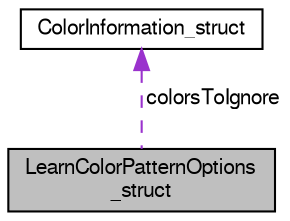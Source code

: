 digraph "LearnColorPatternOptions_struct"
{
  bgcolor="transparent";
  edge [fontname="FreeSans",fontsize="10",labelfontname="FreeSans",labelfontsize="10"];
  node [fontname="FreeSans",fontsize="10",shape=record];
  Node1 [label="LearnColorPatternOptions\l_struct",height=0.2,width=0.4,color="black", fillcolor="grey75", style="filled" fontcolor="black"];
  Node2 -> Node1 [dir="back",color="darkorchid3",fontsize="10",style="dashed",label=" colorsToIgnore" ,fontname="FreeSans"];
  Node2 [label="ColorInformation_struct",height=0.2,width=0.4,color="black",URL="$struct_color_information__struct.html"];
}
